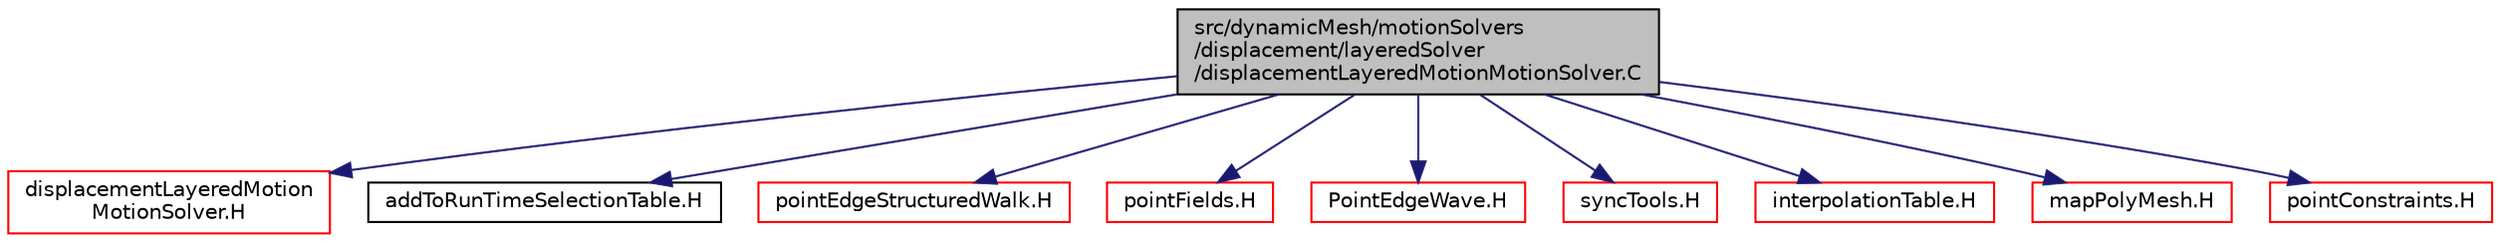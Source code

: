digraph "src/dynamicMesh/motionSolvers/displacement/layeredSolver/displacementLayeredMotionMotionSolver.C"
{
  bgcolor="transparent";
  edge [fontname="Helvetica",fontsize="10",labelfontname="Helvetica",labelfontsize="10"];
  node [fontname="Helvetica",fontsize="10",shape=record];
  Node1 [label="src/dynamicMesh/motionSolvers\l/displacement/layeredSolver\l/displacementLayeredMotionMotionSolver.C",height=0.2,width=0.4,color="black", fillcolor="grey75", style="filled" fontcolor="black"];
  Node1 -> Node2 [color="midnightblue",fontsize="10",style="solid",fontname="Helvetica"];
  Node2 [label="displacementLayeredMotion\lMotionSolver.H",height=0.2,width=0.4,color="red",URL="$displacementLayeredMotionMotionSolver_8H.html"];
  Node1 -> Node3 [color="midnightblue",fontsize="10",style="solid",fontname="Helvetica"];
  Node3 [label="addToRunTimeSelectionTable.H",height=0.2,width=0.4,color="black",URL="$addToRunTimeSelectionTable_8H.html",tooltip="Macros for easy insertion into run-time selection tables. "];
  Node1 -> Node4 [color="midnightblue",fontsize="10",style="solid",fontname="Helvetica"];
  Node4 [label="pointEdgeStructuredWalk.H",height=0.2,width=0.4,color="red",URL="$pointEdgeStructuredWalk_8H.html"];
  Node1 -> Node5 [color="midnightblue",fontsize="10",style="solid",fontname="Helvetica"];
  Node5 [label="pointFields.H",height=0.2,width=0.4,color="red",URL="$pointFields_8H.html"];
  Node1 -> Node6 [color="midnightblue",fontsize="10",style="solid",fontname="Helvetica"];
  Node6 [label="PointEdgeWave.H",height=0.2,width=0.4,color="red",URL="$PointEdgeWave_8H.html"];
  Node1 -> Node7 [color="midnightblue",fontsize="10",style="solid",fontname="Helvetica"];
  Node7 [label="syncTools.H",height=0.2,width=0.4,color="red",URL="$syncTools_8H.html"];
  Node1 -> Node8 [color="midnightblue",fontsize="10",style="solid",fontname="Helvetica"];
  Node8 [label="interpolationTable.H",height=0.2,width=0.4,color="red",URL="$interpolationTable_8H.html"];
  Node1 -> Node9 [color="midnightblue",fontsize="10",style="solid",fontname="Helvetica"];
  Node9 [label="mapPolyMesh.H",height=0.2,width=0.4,color="red",URL="$mapPolyMesh_8H.html"];
  Node1 -> Node10 [color="midnightblue",fontsize="10",style="solid",fontname="Helvetica"];
  Node10 [label="pointConstraints.H",height=0.2,width=0.4,color="red",URL="$pointConstraints_8H.html"];
}
